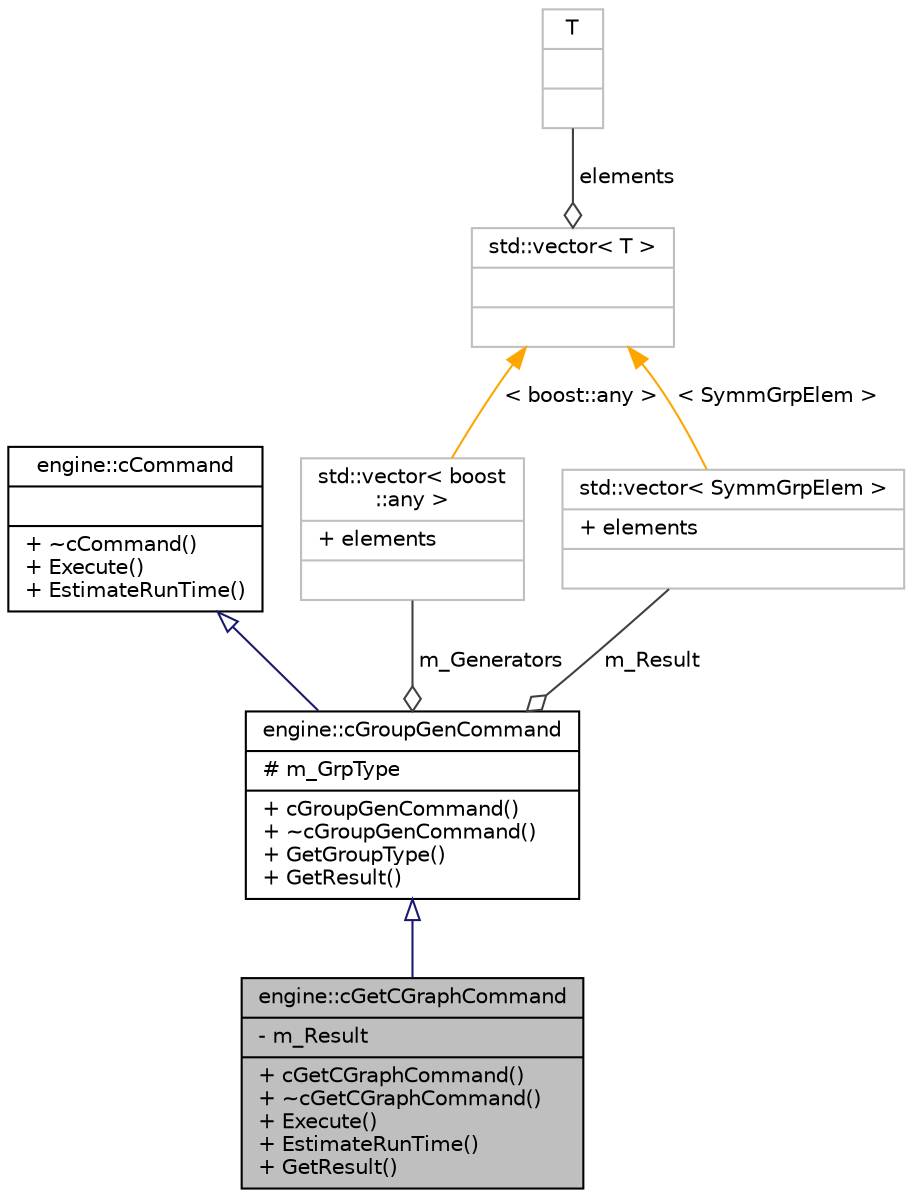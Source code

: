 digraph G
{
  edge [fontname="Helvetica",fontsize="10",labelfontname="Helvetica",labelfontsize="10"];
  node [fontname="Helvetica",fontsize="10",shape=record];
  Node1 [label="{engine::cGetCGraphCommand\n|- m_Result\l|+ cGetCGraphCommand()\l+ ~cGetCGraphCommand()\l+ Execute()\l+ EstimateRunTime()\l+ GetResult()\l}",height=0.2,width=0.4,color="black", fillcolor="grey75", style="filled" fontcolor="black"];
  Node2 -> Node1 [dir="back",color="midnightblue",fontsize="10",style="solid",arrowtail="onormal",fontname="Helvetica"];
  Node2 [label="{engine::cGroupGenCommand\n|# m_GrpType\l|+ cGroupGenCommand()\l+ ~cGroupGenCommand()\l+ GetGroupType()\l+ GetResult()\l}",height=0.2,width=0.4,color="black", fillcolor="white", style="filled",URL="$classengine_1_1cGroupGenCommand.html"];
  Node3 -> Node2 [dir="back",color="midnightblue",fontsize="10",style="solid",arrowtail="onormal",fontname="Helvetica"];
  Node3 [label="{engine::cCommand\n||+ ~cCommand()\l+ Execute()\l+ EstimateRunTime()\l}",height=0.2,width=0.4,color="black", fillcolor="white", style="filled",URL="$classengine_1_1cCommand.html"];
  Node4 -> Node2 [color="grey25",fontsize="10",style="solid",label=" m_Generators" ,arrowhead="odiamond",fontname="Helvetica"];
  Node4 [label="{std::vector\< boost\l::any \>\n|+ elements\l|}",height=0.2,width=0.4,color="grey75", fillcolor="white", style="filled"];
  Node5 -> Node4 [dir="back",color="orange",fontsize="10",style="solid",label=" \< boost::any \>" ,fontname="Helvetica"];
  Node5 [label="{std::vector\< T \>\n||}",height=0.2,width=0.4,color="grey75", fillcolor="white", style="filled",tooltip="STL class."];
  Node6 -> Node5 [color="grey25",fontsize="10",style="solid",label=" elements" ,arrowhead="odiamond",fontname="Helvetica"];
  Node6 [label="{T\n||}",height=0.2,width=0.4,color="grey75", fillcolor="white", style="filled"];
  Node7 -> Node2 [color="grey25",fontsize="10",style="solid",label=" m_Result" ,arrowhead="odiamond",fontname="Helvetica"];
  Node7 [label="{std::vector\< SymmGrpElem \>\n|+ elements\l|}",height=0.2,width=0.4,color="grey75", fillcolor="white", style="filled"];
  Node5 -> Node7 [dir="back",color="orange",fontsize="10",style="solid",label=" \< SymmGrpElem \>" ,fontname="Helvetica"];
}

